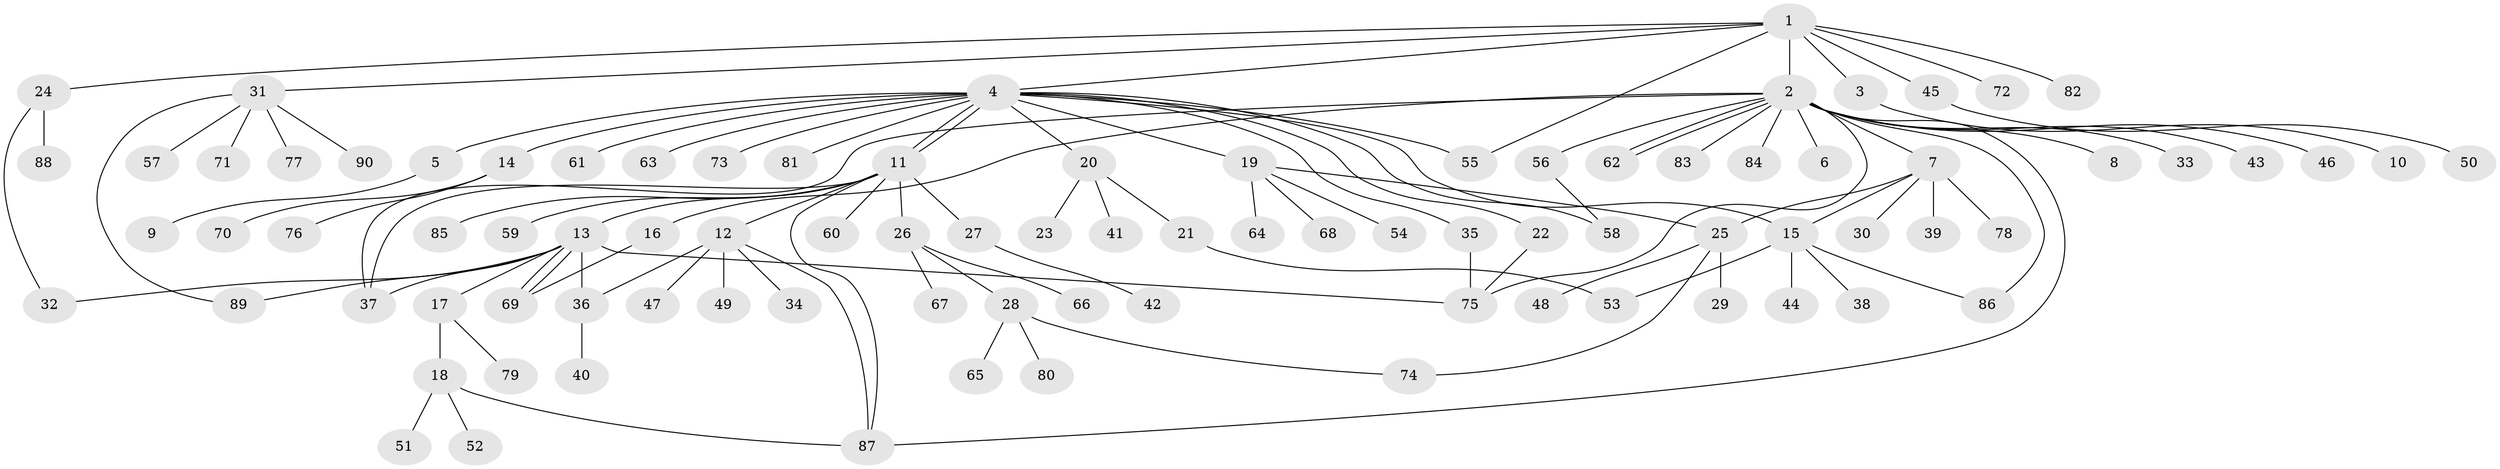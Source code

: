 // Generated by graph-tools (version 1.1) at 2025/14/03/09/25 04:14:29]
// undirected, 90 vertices, 111 edges
graph export_dot {
graph [start="1"]
  node [color=gray90,style=filled];
  1;
  2;
  3;
  4;
  5;
  6;
  7;
  8;
  9;
  10;
  11;
  12;
  13;
  14;
  15;
  16;
  17;
  18;
  19;
  20;
  21;
  22;
  23;
  24;
  25;
  26;
  27;
  28;
  29;
  30;
  31;
  32;
  33;
  34;
  35;
  36;
  37;
  38;
  39;
  40;
  41;
  42;
  43;
  44;
  45;
  46;
  47;
  48;
  49;
  50;
  51;
  52;
  53;
  54;
  55;
  56;
  57;
  58;
  59;
  60;
  61;
  62;
  63;
  64;
  65;
  66;
  67;
  68;
  69;
  70;
  71;
  72;
  73;
  74;
  75;
  76;
  77;
  78;
  79;
  80;
  81;
  82;
  83;
  84;
  85;
  86;
  87;
  88;
  89;
  90;
  1 -- 2;
  1 -- 3;
  1 -- 4;
  1 -- 24;
  1 -- 31;
  1 -- 45;
  1 -- 55;
  1 -- 72;
  1 -- 82;
  2 -- 6;
  2 -- 7;
  2 -- 8;
  2 -- 16;
  2 -- 33;
  2 -- 37;
  2 -- 43;
  2 -- 46;
  2 -- 56;
  2 -- 62;
  2 -- 62;
  2 -- 75;
  2 -- 83;
  2 -- 84;
  2 -- 86;
  2 -- 87;
  3 -- 10;
  4 -- 5;
  4 -- 11;
  4 -- 11;
  4 -- 14;
  4 -- 15;
  4 -- 19;
  4 -- 20;
  4 -- 22;
  4 -- 35;
  4 -- 55;
  4 -- 58;
  4 -- 61;
  4 -- 63;
  4 -- 73;
  4 -- 81;
  5 -- 9;
  7 -- 15;
  7 -- 25;
  7 -- 30;
  7 -- 39;
  7 -- 78;
  11 -- 12;
  11 -- 13;
  11 -- 26;
  11 -- 27;
  11 -- 37;
  11 -- 59;
  11 -- 60;
  11 -- 85;
  11 -- 87;
  12 -- 34;
  12 -- 36;
  12 -- 47;
  12 -- 49;
  12 -- 87;
  13 -- 17;
  13 -- 32;
  13 -- 36;
  13 -- 37;
  13 -- 69;
  13 -- 69;
  13 -- 75;
  13 -- 89;
  14 -- 70;
  14 -- 76;
  15 -- 38;
  15 -- 44;
  15 -- 53;
  15 -- 86;
  16 -- 69;
  17 -- 18;
  17 -- 79;
  18 -- 51;
  18 -- 52;
  18 -- 87;
  19 -- 25;
  19 -- 54;
  19 -- 64;
  19 -- 68;
  20 -- 21;
  20 -- 23;
  20 -- 41;
  21 -- 53;
  22 -- 75;
  24 -- 32;
  24 -- 88;
  25 -- 29;
  25 -- 48;
  25 -- 74;
  26 -- 28;
  26 -- 66;
  26 -- 67;
  27 -- 42;
  28 -- 65;
  28 -- 74;
  28 -- 80;
  31 -- 57;
  31 -- 71;
  31 -- 77;
  31 -- 89;
  31 -- 90;
  35 -- 75;
  36 -- 40;
  45 -- 50;
  56 -- 58;
}

